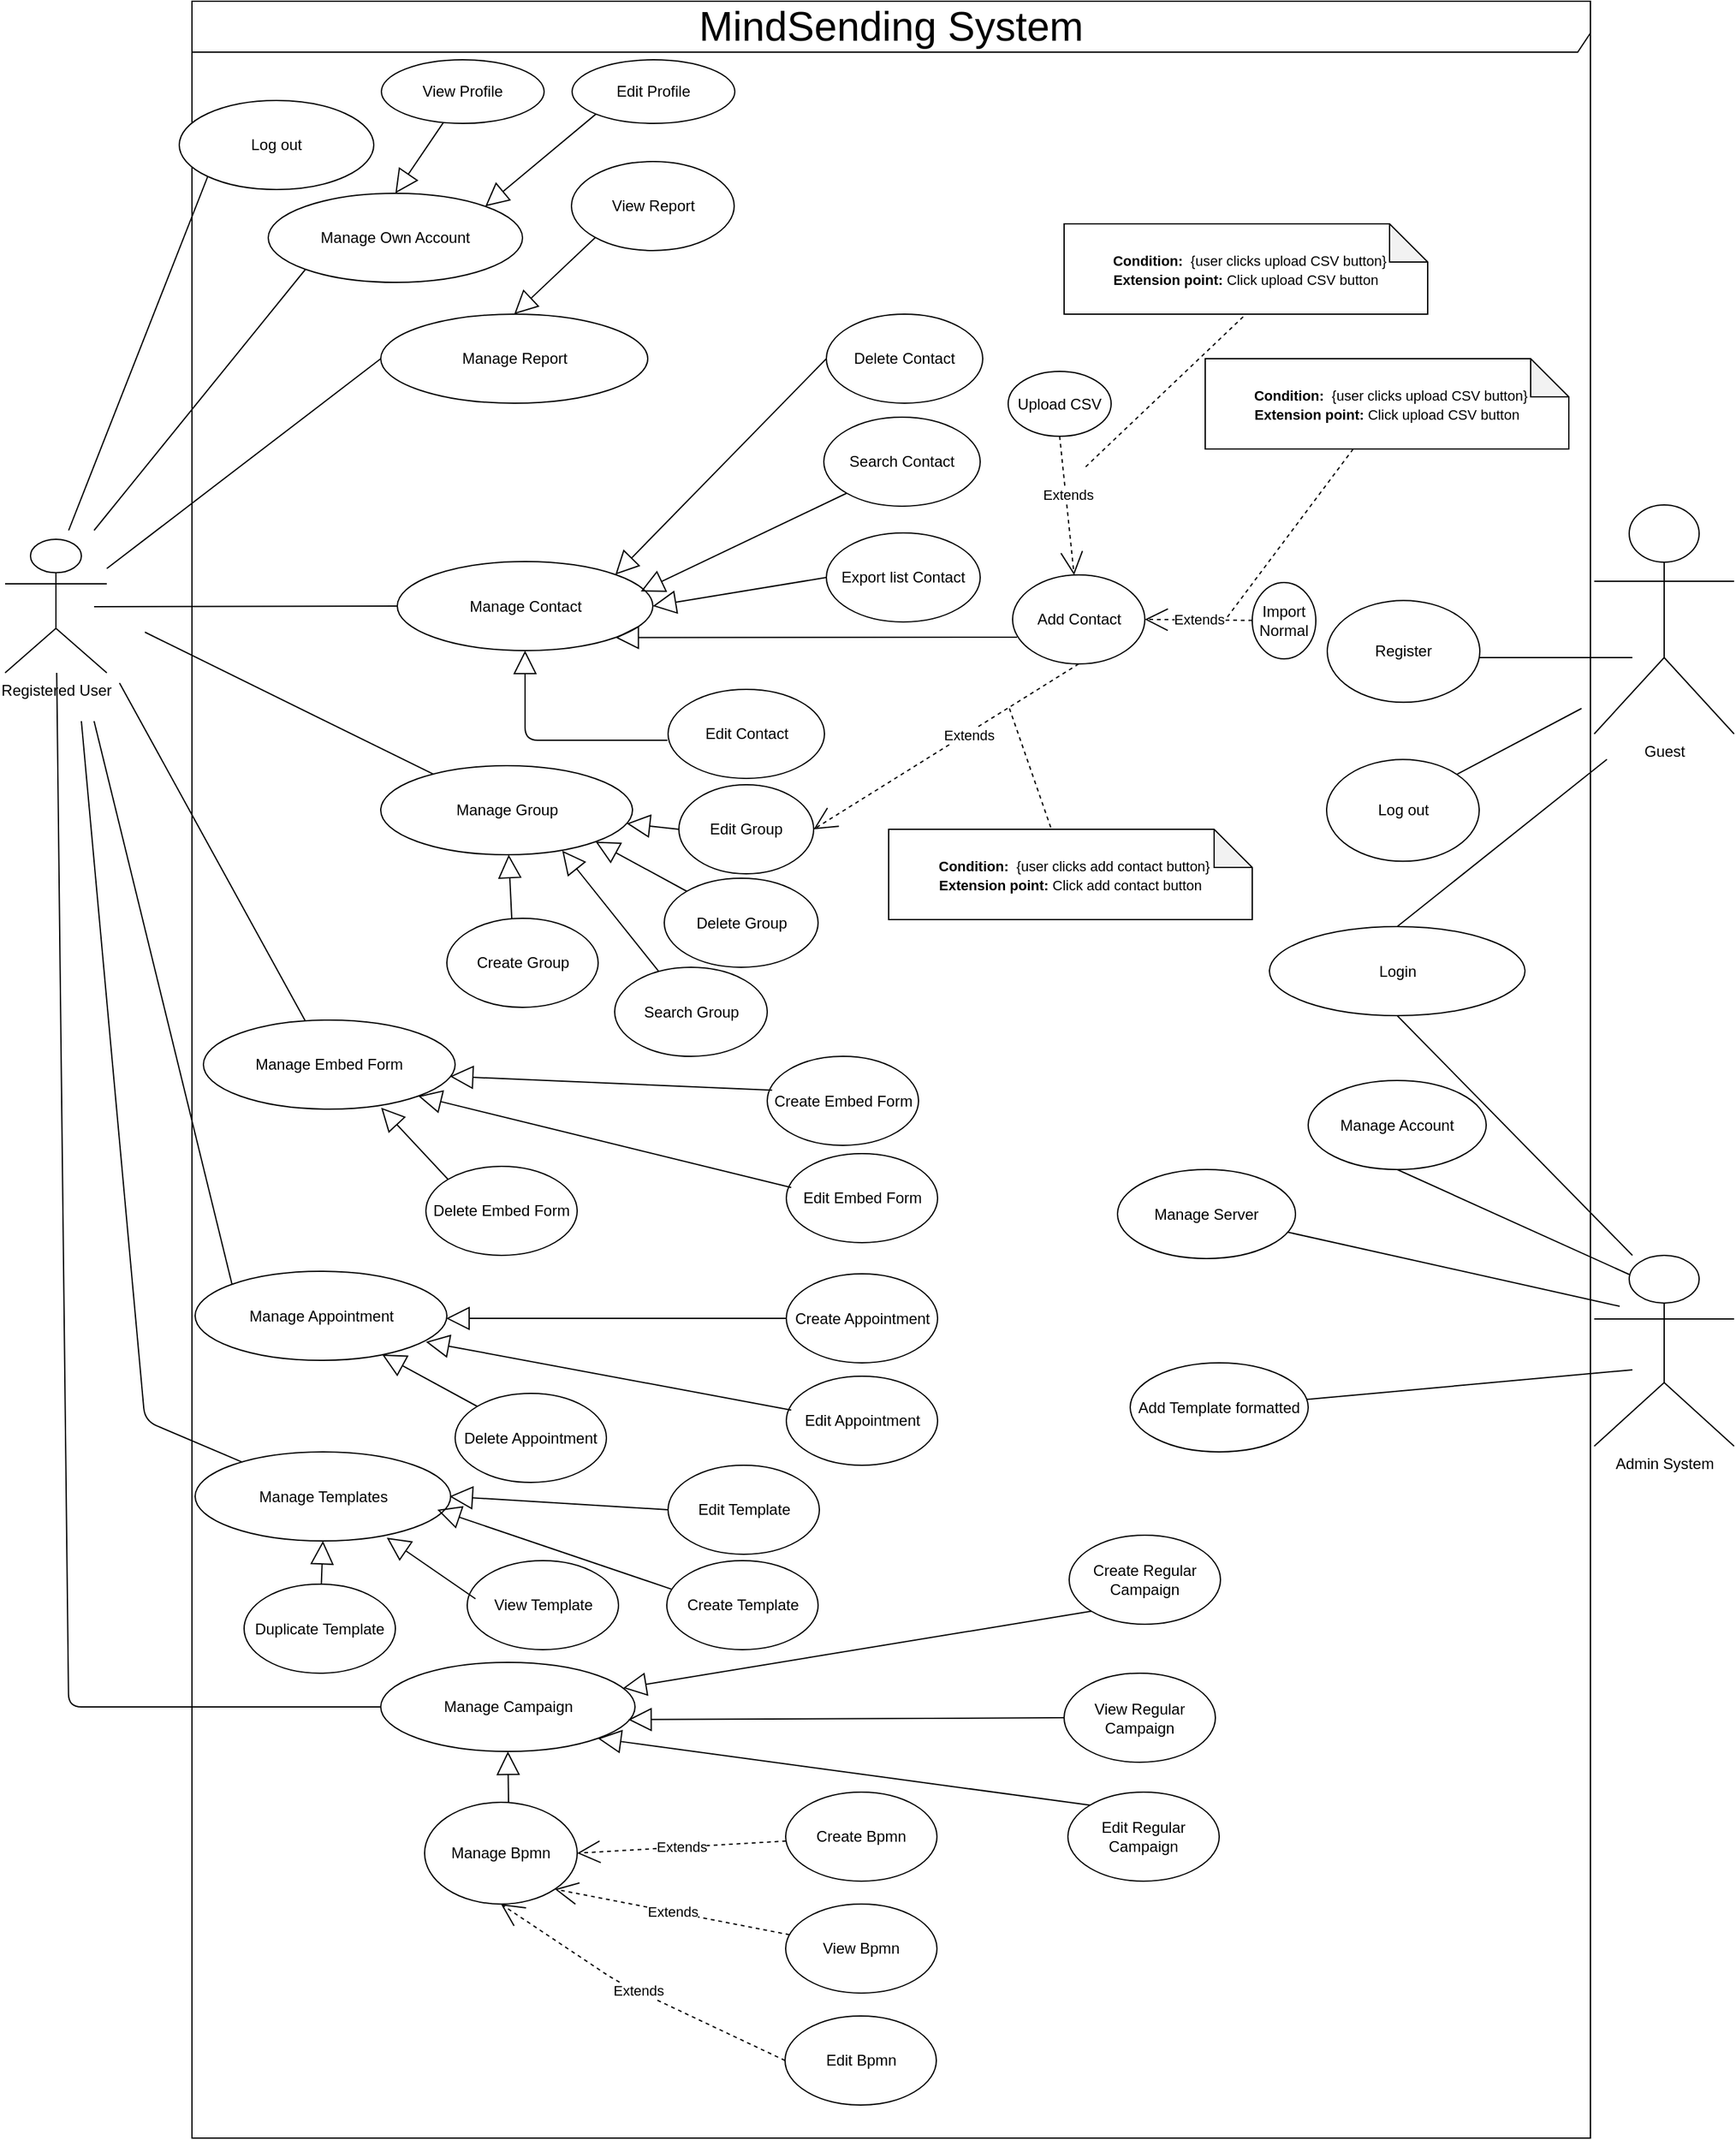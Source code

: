 <mxfile version="11.1.2" type="device"><diagram id="ys3Szjly9ZcMxuDBF0gr" name="Page-1"><mxGraphModel dx="1421" dy="1431" grid="0" gridSize="10" guides="1" tooltips="1" connect="1" arrows="1" fold="1" page="0" pageScale="1" pageWidth="850" pageHeight="1100" background="#FFFFFF" math="0" shadow="0"><root><mxCell id="0"/><mxCell id="1" parent="0"/><mxCell id="VWwlrhhzwa7nNnxBKO6W-47" value="&lt;font style=&quot;font-size: 32px&quot;&gt;MindSending System&lt;/font&gt;" style="shape=umlFrame;whiteSpace=wrap;html=1;width=1100;height=40;" parent="1" vertex="1"><mxGeometry x="-43" y="-476" width="1100" height="1680" as="geometry"/></mxCell><mxCell id="-qsMJvSjDGucB_ZZN1qh-6" value="Admin System&lt;br&gt;&lt;br&gt;" style="shape=umlActor;verticalLabelPosition=bottom;labelBackgroundColor=#ffffff;verticalAlign=top;html=1;" parent="1" vertex="1"><mxGeometry x="1060" y="510" width="110" height="150" as="geometry"/></mxCell><mxCell id="-qsMJvSjDGucB_ZZN1qh-7" value="Registered User&lt;br&gt;&lt;br&gt;" style="shape=umlActor;verticalLabelPosition=bottom;labelBackgroundColor=#ffffff;verticalAlign=top;html=1;" parent="1" vertex="1"><mxGeometry x="-190" y="-53" width="80" height="105" as="geometry"/></mxCell><mxCell id="-qsMJvSjDGucB_ZZN1qh-10" value="Manage Server&lt;br&gt;" style="ellipse;whiteSpace=wrap;html=1;" parent="1" vertex="1"><mxGeometry x="685" y="442.5" width="140" height="70" as="geometry"/></mxCell><mxCell id="-qsMJvSjDGucB_ZZN1qh-11" value="Manage Templates&lt;br&gt;" style="ellipse;whiteSpace=wrap;html=1;" parent="1" vertex="1"><mxGeometry x="-40.5" y="664.5" width="201" height="70" as="geometry"/></mxCell><mxCell id="-qsMJvSjDGucB_ZZN1qh-12" value="Manage Account&lt;br&gt;" style="ellipse;whiteSpace=wrap;html=1;" parent="1" vertex="1"><mxGeometry x="835" y="372.5" width="140" height="70" as="geometry"/></mxCell><mxCell id="-qsMJvSjDGucB_ZZN1qh-13" value="Manage Contact" style="ellipse;whiteSpace=wrap;html=1;" parent="1" vertex="1"><mxGeometry x="118.5" y="-35.5" width="201" height="70" as="geometry"/></mxCell><mxCell id="-qsMJvSjDGucB_ZZN1qh-14" value="Manage Report" style="ellipse;whiteSpace=wrap;html=1;" parent="1" vertex="1"><mxGeometry x="105.5" y="-230" width="210" height="70" as="geometry"/></mxCell><mxCell id="-qsMJvSjDGucB_ZZN1qh-15" value="Manage Group&lt;br&gt;" style="ellipse;whiteSpace=wrap;html=1;" parent="1" vertex="1"><mxGeometry x="105.5" y="125" width="198" height="70" as="geometry"/></mxCell><mxCell id="-qsMJvSjDGucB_ZZN1qh-16" value="Manage Campaign" style="ellipse;whiteSpace=wrap;html=1;" parent="1" vertex="1"><mxGeometry x="105.5" y="830" width="200" height="70" as="geometry"/></mxCell><mxCell id="-qsMJvSjDGucB_ZZN1qh-17" value="Login&lt;br&gt;" style="ellipse;whiteSpace=wrap;html=1;" parent="1" vertex="1"><mxGeometry x="804.5" y="251.5" width="201" height="70" as="geometry"/></mxCell><mxCell id="-qsMJvSjDGucB_ZZN1qh-18" value="Create Template" style="ellipse;whiteSpace=wrap;html=1;" parent="1" vertex="1"><mxGeometry x="330.5" y="750" width="119" height="70" as="geometry"/></mxCell><mxCell id="-qsMJvSjDGucB_ZZN1qh-19" value="Edit Template" style="ellipse;whiteSpace=wrap;html=1;" parent="1" vertex="1"><mxGeometry x="331.5" y="675" width="119" height="70" as="geometry"/></mxCell><mxCell id="-qsMJvSjDGucB_ZZN1qh-20" value="Delete Contact" style="ellipse;whiteSpace=wrap;html=1;" parent="1" vertex="1"><mxGeometry x="456" y="-230" width="123" height="70" as="geometry"/></mxCell><mxCell id="-qsMJvSjDGucB_ZZN1qh-21" value="Edit Contact" style="ellipse;whiteSpace=wrap;html=1;" parent="1" vertex="1"><mxGeometry x="331.5" y="65" width="123" height="70" as="geometry"/></mxCell><mxCell id="-qsMJvSjDGucB_ZZN1qh-22" value="Add Contact" style="ellipse;whiteSpace=wrap;html=1;" parent="1" vertex="1"><mxGeometry x="602.5" y="-25" width="104" height="70" as="geometry"/></mxCell><mxCell id="-qsMJvSjDGucB_ZZN1qh-23" value="Create Group&lt;br&gt;" style="ellipse;whiteSpace=wrap;html=1;" parent="1" vertex="1"><mxGeometry x="157.5" y="245" width="119" height="70" as="geometry"/></mxCell><mxCell id="-qsMJvSjDGucB_ZZN1qh-24" value="Delete Group&lt;br&gt;" style="ellipse;whiteSpace=wrap;html=1;" parent="1" vertex="1"><mxGeometry x="328.5" y="213.5" width="121" height="70" as="geometry"/></mxCell><mxCell id="BiPD_yco-zIT7bE-eALh-6" value="Manage Own Account&lt;br&gt;" style="ellipse;whiteSpace=wrap;html=1;" parent="1" vertex="1"><mxGeometry x="17" y="-325" width="200" height="70" as="geometry"/></mxCell><mxCell id="BiPD_yco-zIT7bE-eALh-11" value="Search Group&lt;br&gt;" style="ellipse;whiteSpace=wrap;html=1;" parent="1" vertex="1"><mxGeometry x="289.5" y="283.5" width="120" height="70" as="geometry"/></mxCell><mxCell id="BiPD_yco-zIT7bE-eALh-12" value="Edit Group&lt;br&gt;" style="ellipse;whiteSpace=wrap;html=1;" parent="1" vertex="1"><mxGeometry x="340" y="140" width="106" height="70" as="geometry"/></mxCell><mxCell id="BiPD_yco-zIT7bE-eALh-13" value="View Report" style="ellipse;whiteSpace=wrap;html=1;" parent="1" vertex="1"><mxGeometry x="255.5" y="-350" width="128" height="70" as="geometry"/></mxCell><mxCell id="BiPD_yco-zIT7bE-eALh-31" value="" style="endArrow=none;endFill=0;endSize=12;html=1;entryX=0.5;entryY=1;entryDx=0;entryDy=0;exitX=0.25;exitY=0.1;exitDx=0;exitDy=0;exitPerimeter=0;" parent="1" source="-qsMJvSjDGucB_ZZN1qh-6" target="-qsMJvSjDGucB_ZZN1qh-12" edge="1"><mxGeometry width="160" relative="1" as="geometry"><mxPoint x="1060" y="520" as="sourcePoint"/><mxPoint x="5" y="940.5" as="targetPoint"/><Array as="points"/></mxGeometry></mxCell><mxCell id="BiPD_yco-zIT7bE-eALh-32" value="" style="endArrow=none;endFill=0;endSize=12;html=1;" parent="1" target="-qsMJvSjDGucB_ZZN1qh-10" edge="1"><mxGeometry width="160" relative="1" as="geometry"><mxPoint x="1080" y="550" as="sourcePoint"/><mxPoint x="15" y="950.5" as="targetPoint"/><Array as="points"/></mxGeometry></mxCell><mxCell id="BiPD_yco-zIT7bE-eALh-34" value="Export list Contact" style="ellipse;whiteSpace=wrap;html=1;" parent="1" vertex="1"><mxGeometry x="456" y="-58" width="121" height="70" as="geometry"/></mxCell><mxCell id="BiPD_yco-zIT7bE-eALh-36" value="" style="endArrow=none;endFill=0;endSize=12;html=1;" parent="1" target="-qsMJvSjDGucB_ZZN1qh-15" edge="1"><mxGeometry width="160" relative="1" as="geometry"><mxPoint x="-80" y="20" as="sourcePoint"/><mxPoint x="120" y="560" as="targetPoint"/></mxGeometry></mxCell><mxCell id="BiPD_yco-zIT7bE-eALh-38" value="" style="endArrow=none;endFill=0;endSize=12;html=1;entryX=0;entryY=0.5;entryDx=0;entryDy=0;" parent="1" target="-qsMJvSjDGucB_ZZN1qh-13" edge="1"><mxGeometry width="160" relative="1" as="geometry"><mxPoint x="-120" as="sourcePoint"/><mxPoint x="140" y="160" as="targetPoint"/><Array as="points"/></mxGeometry></mxCell><mxCell id="BiPD_yco-zIT7bE-eALh-39" value="" style="endArrow=none;endFill=0;endSize=12;html=1;entryX=0;entryY=0.5;entryDx=0;entryDy=0;" parent="1" target="-qsMJvSjDGucB_ZZN1qh-14" edge="1"><mxGeometry width="160" relative="1" as="geometry"><mxPoint x="-110" y="-30" as="sourcePoint"/><mxPoint x="120" as="targetPoint"/><Array as="points"/></mxGeometry></mxCell><mxCell id="BiPD_yco-zIT7bE-eALh-40" value="" style="endArrow=none;endFill=0;endSize=12;html=1;entryX=0;entryY=1;entryDx=0;entryDy=0;" parent="1" target="BiPD_yco-zIT7bE-eALh-6" edge="1"><mxGeometry width="160" relative="1" as="geometry"><mxPoint x="-120" y="-60" as="sourcePoint"/><mxPoint x="130" y="-150" as="targetPoint"/><Array as="points"/></mxGeometry></mxCell><mxCell id="BiPD_yco-zIT7bE-eALh-41" value="" style="endArrow=none;endFill=0;endSize=12;html=1;" parent="1" target="-qsMJvSjDGucB_ZZN1qh-11" edge="1"><mxGeometry width="160" relative="1" as="geometry"><mxPoint x="-130" y="90" as="sourcePoint"/><mxPoint x="170" y="589" as="targetPoint"/><Array as="points"><mxPoint x="-80" y="640"/></Array></mxGeometry></mxCell><mxCell id="BiPD_yco-zIT7bE-eALh-53" value="" style="endSize=16;endFill=0;html=1;strokeWidth=1;endArrow=block;startArrow=none;startFill=0;exitX=0.034;exitY=0.322;exitDx=0;exitDy=0;exitPerimeter=0;" parent="1" source="-qsMJvSjDGucB_ZZN1qh-18" edge="1"><mxGeometry width="160" relative="1" as="geometry"><mxPoint x="331" y="615" as="sourcePoint"/><mxPoint x="150" y="710" as="targetPoint"/></mxGeometry></mxCell><mxCell id="BiPD_yco-zIT7bE-eALh-59" value="" style="endSize=16;endFill=0;html=1;strokeWidth=1;endArrow=block;startArrow=none;startFill=0;entryX=0.995;entryY=0.5;entryDx=0;entryDy=0;exitX=0;exitY=0.5;exitDx=0;exitDy=0;entryPerimeter=0;" parent="1" source="-qsMJvSjDGucB_ZZN1qh-19" target="-qsMJvSjDGucB_ZZN1qh-11" edge="1"><mxGeometry width="160" relative="1" as="geometry"><mxPoint x="399.429" y="682.857" as="sourcePoint"/><mxPoint x="306.411" y="640.245" as="targetPoint"/></mxGeometry></mxCell><mxCell id="BiPD_yco-zIT7bE-eALh-61" value="" style="endSize=16;endFill=0;html=1;strokeWidth=1;endArrow=block;startArrow=none;startFill=0;exitX=0;exitY=0.5;exitDx=0;exitDy=0;" parent="1" source="BiPD_yco-zIT7bE-eALh-12" target="-qsMJvSjDGucB_ZZN1qh-15" edge="1"><mxGeometry width="160" relative="1" as="geometry"><mxPoint x="271.893" y="476.176" as="sourcePoint"/><mxPoint x="253.708" y="429.52" as="targetPoint"/><Array as="points"/></mxGeometry></mxCell><mxCell id="BiPD_yco-zIT7bE-eALh-62" value="" style="endSize=16;endFill=0;html=1;strokeWidth=1;endArrow=block;startArrow=none;startFill=0;entryX=1;entryY=1;entryDx=0;entryDy=0;exitX=0;exitY=0;exitDx=0;exitDy=0;" parent="1" source="-qsMJvSjDGucB_ZZN1qh-24" target="-qsMJvSjDGucB_ZZN1qh-15" edge="1"><mxGeometry width="160" relative="1" as="geometry"><mxPoint x="350" y="240" as="sourcePoint"/><mxPoint x="265.81" y="361.798" as="targetPoint"/></mxGeometry></mxCell><mxCell id="BiPD_yco-zIT7bE-eALh-63" value="" style="endSize=16;endFill=0;html=1;strokeWidth=1;endArrow=block;startArrow=none;startFill=0;entryX=0.721;entryY=0.955;entryDx=0;entryDy=0;entryPerimeter=0;" parent="1" source="BiPD_yco-zIT7bE-eALh-11" target="-qsMJvSjDGucB_ZZN1qh-15" edge="1"><mxGeometry width="160" relative="1" as="geometry"><mxPoint x="303.714" y="335.143" as="sourcePoint"/><mxPoint x="275.81" y="371.798" as="targetPoint"/><Array as="points"/></mxGeometry></mxCell><mxCell id="BiPD_yco-zIT7bE-eALh-64" value="" style="endSize=16;endFill=0;html=1;strokeWidth=1;endArrow=block;startArrow=none;startFill=0;exitX=0.429;exitY=0.007;exitDx=0;exitDy=0;exitPerimeter=0;" parent="1" source="-qsMJvSjDGucB_ZZN1qh-23" target="-qsMJvSjDGucB_ZZN1qh-15" edge="1"><mxGeometry width="160" relative="1" as="geometry"><mxPoint x="389.714" y="417.714" as="sourcePoint"/><mxPoint x="316.206" y="406.312" as="targetPoint"/><Array as="points"/></mxGeometry></mxCell><mxCell id="BiPD_yco-zIT7bE-eALh-65" value="" style="endSize=16;endFill=0;html=1;strokeWidth=1;endArrow=block;startArrow=none;startFill=0;" parent="1" target="-qsMJvSjDGucB_ZZN1qh-13" edge="1"><mxGeometry width="160" relative="1" as="geometry"><mxPoint x="331" y="105" as="sourcePoint"/><mxPoint x="326.206" y="416.312" as="targetPoint"/><Array as="points"><mxPoint x="219" y="105"/></Array></mxGeometry></mxCell><mxCell id="BiPD_yco-zIT7bE-eALh-66" value="" style="endSize=16;endFill=0;html=1;strokeWidth=1;endArrow=block;startArrow=none;startFill=0;exitX=0;exitY=0.5;exitDx=0;exitDy=0;entryX=1;entryY=0.5;entryDx=0;entryDy=0;" parent="1" source="BiPD_yco-zIT7bE-eALh-34" target="-qsMJvSjDGucB_ZZN1qh-13" edge="1"><mxGeometry width="160" relative="1" as="geometry"><mxPoint x="409.714" y="437.714" as="sourcePoint"/><mxPoint x="336.206" y="426.312" as="targetPoint"/><Array as="points"/></mxGeometry></mxCell><mxCell id="BiPD_yco-zIT7bE-eALh-67" value="" style="endSize=16;endFill=0;html=1;strokeWidth=1;endArrow=block;startArrow=none;startFill=0;exitX=0;exitY=0.5;exitDx=0;exitDy=0;entryX=1;entryY=0;entryDx=0;entryDy=0;" parent="1" source="-qsMJvSjDGucB_ZZN1qh-20" target="-qsMJvSjDGucB_ZZN1qh-13" edge="1"><mxGeometry width="160" relative="1" as="geometry"><mxPoint x="390.286" y="114.857" as="sourcePoint"/><mxPoint x="330.857" y="105.143" as="targetPoint"/><Array as="points"/></mxGeometry></mxCell><mxCell id="BiPD_yco-zIT7bE-eALh-68" value="" style="endSize=16;endFill=0;html=1;strokeWidth=1;endArrow=block;startArrow=none;startFill=0;entryX=1;entryY=1;entryDx=0;entryDy=0;exitX=0.034;exitY=0.7;exitDx=0;exitDy=0;exitPerimeter=0;" parent="1" source="-qsMJvSjDGucB_ZZN1qh-22" target="-qsMJvSjDGucB_ZZN1qh-13" edge="1"><mxGeometry width="160" relative="1" as="geometry"><mxPoint x="760" y="65" as="sourcePoint"/><mxPoint x="340.857" y="115.143" as="targetPoint"/><Array as="points"/></mxGeometry></mxCell><mxCell id="BiPD_yco-zIT7bE-eALh-69" value="" style="endSize=16;endFill=0;html=1;strokeWidth=1;endArrow=block;startArrow=none;startFill=0;exitX=0;exitY=1;exitDx=0;exitDy=0;entryX=0.5;entryY=0;entryDx=0;entryDy=0;" parent="1" source="BiPD_yco-zIT7bE-eALh-13" target="-qsMJvSjDGucB_ZZN1qh-14" edge="1"><mxGeometry width="160" relative="1" as="geometry"><mxPoint x="389.647" y="27.235" as="sourcePoint"/><mxPoint x="308.471" y="80.176" as="targetPoint"/></mxGeometry></mxCell><mxCell id="mAbmStE2IkHtEibIoPFb-1" value="Edit Profile" style="ellipse;whiteSpace=wrap;html=1;" parent="1" vertex="1"><mxGeometry x="256" y="-430" width="128" height="50" as="geometry"/></mxCell><mxCell id="mAbmStE2IkHtEibIoPFb-2" value="" style="endSize=16;endFill=0;html=1;strokeWidth=1;endArrow=block;startArrow=none;startFill=0;entryX=1;entryY=0;entryDx=0;entryDy=0;exitX=0;exitY=1;exitDx=0;exitDy=0;" parent="1" source="mAbmStE2IkHtEibIoPFb-1" target="BiPD_yco-zIT7bE-eALh-6" edge="1"><mxGeometry width="160" relative="1" as="geometry"><mxPoint x="400" y="-280" as="sourcePoint"/><mxPoint x="340" y="-85" as="targetPoint"/></mxGeometry></mxCell><mxCell id="mAbmStE2IkHtEibIoPFb-5" value="" style="endArrow=none;html=1;entryX=0;entryY=0.5;entryDx=0;entryDy=0;" parent="1" source="-qsMJvSjDGucB_ZZN1qh-7" target="-qsMJvSjDGucB_ZZN1qh-16" edge="1"><mxGeometry width="50" height="50" relative="1" as="geometry"><mxPoint x="-120" y="60" as="sourcePoint"/><mxPoint x="-100" y="1210" as="targetPoint"/><Array as="points"><mxPoint x="-140" y="865"/></Array></mxGeometry></mxCell><mxCell id="mAbmStE2IkHtEibIoPFb-9" value="Create Regular Campaign" style="ellipse;whiteSpace=wrap;html=1;" parent="1" vertex="1"><mxGeometry x="647" y="730" width="119" height="70" as="geometry"/></mxCell><mxCell id="mAbmStE2IkHtEibIoPFb-10" value="View Bpmn" style="ellipse;whiteSpace=wrap;html=1;" parent="1" vertex="1"><mxGeometry x="424" y="1020" width="119" height="70" as="geometry"/></mxCell><mxCell id="mAbmStE2IkHtEibIoPFb-11" value="Edit Bpmn" style="ellipse;whiteSpace=wrap;html=1;" parent="1" vertex="1"><mxGeometry x="423.5" y="1108" width="119" height="70" as="geometry"/></mxCell><mxCell id="mAbmStE2IkHtEibIoPFb-35" value="Add Template formatted&lt;br&gt;" style="ellipse;whiteSpace=wrap;html=1;" parent="1" vertex="1"><mxGeometry x="695" y="594.5" width="140" height="70" as="geometry"/></mxCell><mxCell id="mAbmStE2IkHtEibIoPFb-36" value="" style="endArrow=none;endFill=0;endSize=12;html=1;" parent="1" target="mAbmStE2IkHtEibIoPFb-35" edge="1"><mxGeometry width="160" relative="1" as="geometry"><mxPoint x="1090" y="600" as="sourcePoint"/><mxPoint x="800.053" y="517.796" as="targetPoint"/><Array as="points"/></mxGeometry></mxCell><mxCell id="mAbmStE2IkHtEibIoPFb-37" value="" style="endArrow=none;endFill=0;endSize=12;html=1;entryX=0.5;entryY=1;entryDx=0;entryDy=0;exitX=0.273;exitY=0;exitDx=0;exitDy=0;exitPerimeter=0;" parent="1" source="-qsMJvSjDGucB_ZZN1qh-6" target="-qsMJvSjDGucB_ZZN1qh-17" edge="1"><mxGeometry width="160" relative="1" as="geometry"><mxPoint x="1100" y="470" as="sourcePoint"/><mxPoint x="845.0" y="639.5" as="targetPoint"/><Array as="points"/></mxGeometry></mxCell><mxCell id="mAbmStE2IkHtEibIoPFb-38" value="Upload CSV" style="ellipse;whiteSpace=wrap;html=1;" parent="1" vertex="1"><mxGeometry x="599" y="-185" width="81" height="51" as="geometry"/></mxCell><mxCell id="mAbmStE2IkHtEibIoPFb-39" value="Import Normal" style="ellipse;whiteSpace=wrap;html=1;" parent="1" vertex="1"><mxGeometry x="791" y="-19" width="50" height="60" as="geometry"/></mxCell><mxCell id="mAbmStE2IkHtEibIoPFb-40" value="Extends" style="endArrow=open;endSize=16;endFill=0;html=1;strokeWidth=1;dashed=1;entryX=1;entryY=0.5;entryDx=0;entryDy=0;" parent="1" source="mAbmStE2IkHtEibIoPFb-39" target="-qsMJvSjDGucB_ZZN1qh-22" edge="1"><mxGeometry width="160" relative="1" as="geometry"><mxPoint x="630" y="-85" as="sourcePoint"/><mxPoint x="160" y="-30" as="targetPoint"/></mxGeometry></mxCell><mxCell id="mAbmStE2IkHtEibIoPFb-41" value="Extends" style="endArrow=open;endSize=16;endFill=0;html=1;strokeWidth=1;dashed=1;exitX=0.5;exitY=1;exitDx=0;exitDy=0;" parent="1" source="mAbmStE2IkHtEibIoPFb-38" target="-qsMJvSjDGucB_ZZN1qh-22" edge="1"><mxGeometry x="-0.161" y="2" width="160" relative="1" as="geometry"><mxPoint x="420" y="-53" as="sourcePoint"/><mxPoint x="241.69" y="-4.828" as="targetPoint"/><mxPoint as="offset"/></mxGeometry></mxCell><mxCell id="xEO4yhHYlVdsQ5QlR3eD-5" value="View Profile" style="ellipse;whiteSpace=wrap;html=1;" parent="1" vertex="1"><mxGeometry x="106" y="-430" width="128" height="50" as="geometry"/></mxCell><mxCell id="xEO4yhHYlVdsQ5QlR3eD-6" value="" style="endSize=16;endFill=0;html=1;strokeWidth=1;endArrow=block;startArrow=none;startFill=0;exitX=0.381;exitY=0.986;exitDx=0;exitDy=0;entryX=0.5;entryY=0;entryDx=0;entryDy=0;exitPerimeter=0;" parent="1" source="xEO4yhHYlVdsQ5QlR3eD-5" target="BiPD_yco-zIT7bE-eALh-6" edge="1"><mxGeometry width="160" relative="1" as="geometry"><mxPoint x="287" y="-390" as="sourcePoint"/><mxPoint x="117" y="-320" as="targetPoint"/></mxGeometry></mxCell><mxCell id="xEO4yhHYlVdsQ5QlR3eD-8" value="Search Contact" style="ellipse;whiteSpace=wrap;html=1;" parent="1" vertex="1"><mxGeometry x="454" y="-149" width="123" height="70" as="geometry"/></mxCell><mxCell id="xEO4yhHYlVdsQ5QlR3eD-9" value="" style="endSize=16;endFill=0;html=1;strokeWidth=1;endArrow=block;startArrow=none;startFill=0;exitX=0;exitY=1;exitDx=0;exitDy=0;" parent="1" source="xEO4yhHYlVdsQ5QlR3eD-8" edge="1"><mxGeometry width="160" relative="1" as="geometry"><mxPoint x="248.786" y="95.357" as="sourcePoint"/><mxPoint x="310" y="-12" as="targetPoint"/></mxGeometry></mxCell><mxCell id="xEO4yhHYlVdsQ5QlR3eD-10" value="View Template" style="ellipse;whiteSpace=wrap;html=1;" parent="1" vertex="1"><mxGeometry x="173.5" y="750" width="119" height="70" as="geometry"/></mxCell><mxCell id="xEO4yhHYlVdsQ5QlR3eD-11" value="" style="endSize=16;endFill=0;html=1;strokeWidth=1;endArrow=block;startArrow=none;startFill=0;entryX=0.75;entryY=0.964;entryDx=0;entryDy=0;entryPerimeter=0;" parent="1" target="-qsMJvSjDGucB_ZZN1qh-11" edge="1"><mxGeometry width="160" relative="1" as="geometry"><mxPoint x="180" y="780" as="sourcePoint"/><mxPoint x="201.797" y="691.716" as="targetPoint"/></mxGeometry></mxCell><mxCell id="xEO4yhHYlVdsQ5QlR3eD-12" value="Duplicate Template" style="ellipse;whiteSpace=wrap;html=1;" parent="1" vertex="1"><mxGeometry x="-2" y="768.5" width="119" height="70" as="geometry"/></mxCell><mxCell id="xEO4yhHYlVdsQ5QlR3eD-13" value="" style="endSize=16;endFill=0;html=1;strokeWidth=1;endArrow=block;startArrow=none;startFill=0;entryX=0.5;entryY=1;entryDx=0;entryDy=0;" parent="1" source="xEO4yhHYlVdsQ5QlR3eD-12" target="-qsMJvSjDGucB_ZZN1qh-11" edge="1"><mxGeometry width="160" relative="1" as="geometry"><mxPoint x="351" y="635" as="sourcePoint"/><mxPoint x="242" y="670" as="targetPoint"/></mxGeometry></mxCell><mxCell id="xEO4yhHYlVdsQ5QlR3eD-14" value="Guest" style="shape=umlActor;verticalLabelPosition=bottom;labelBackgroundColor=#ffffff;verticalAlign=top;html=1;outlineConnect=0;" parent="1" vertex="1"><mxGeometry x="1060" y="-80" width="110" height="180" as="geometry"/></mxCell><mxCell id="xEO4yhHYlVdsQ5QlR3eD-25" value="" style="endSize=16;endFill=0;html=1;strokeWidth=1;endArrow=block;startArrow=none;startFill=0;exitX=0;exitY=1;exitDx=0;exitDy=0;" parent="1" source="mAbmStE2IkHtEibIoPFb-9" target="-qsMJvSjDGucB_ZZN1qh-16" edge="1"><mxGeometry width="160" relative="1" as="geometry"><mxPoint x="423.5" y="868.5" as="sourcePoint"/><mxPoint x="412.72" y="919.84" as="targetPoint"/><Array as="points"/></mxGeometry></mxCell><mxCell id="xEO4yhHYlVdsQ5QlR3eD-28" value="View Regular Campaign" style="ellipse;whiteSpace=wrap;html=1;" parent="1" vertex="1"><mxGeometry x="643" y="838.5" width="119" height="70" as="geometry"/></mxCell><mxCell id="xEO4yhHYlVdsQ5QlR3eD-30" value="Edit Regular Campaign" style="ellipse;whiteSpace=wrap;html=1;" parent="1" vertex="1"><mxGeometry x="646" y="932" width="119" height="70" as="geometry"/></mxCell><mxCell id="VWwlrhhzwa7nNnxBKO6W-1" value="Manage Bpmn" style="ellipse;whiteSpace=wrap;html=1;" parent="1" vertex="1"><mxGeometry x="140" y="940" width="120" height="80" as="geometry"/></mxCell><mxCell id="VWwlrhhzwa7nNnxBKO6W-2" value="" style="endSize=16;endFill=0;html=1;strokeWidth=1;endArrow=block;startArrow=none;startFill=0;entryX=0.5;entryY=1;entryDx=0;entryDy=0;" parent="1" target="-qsMJvSjDGucB_ZZN1qh-16" edge="1"><mxGeometry width="160" relative="1" as="geometry"><mxPoint x="206" y="940" as="sourcePoint"/><mxPoint x="309" y="970" as="targetPoint"/><Array as="points"/></mxGeometry></mxCell><mxCell id="VWwlrhhzwa7nNnxBKO6W-3" value="Extends" style="endArrow=open;endSize=16;endFill=0;html=1;strokeWidth=1;dashed=1;exitX=0;exitY=0.5;exitDx=0;exitDy=0;entryX=0.5;entryY=1;entryDx=0;entryDy=0;" parent="1" source="mAbmStE2IkHtEibIoPFb-11" target="VWwlrhhzwa7nNnxBKO6W-1" edge="1"><mxGeometry width="160" relative="1" as="geometry"><mxPoint x="120" y="1070" as="sourcePoint"/><mxPoint x="210" y="1030" as="targetPoint"/><Array as="points"><mxPoint x="290" y="1080"/></Array></mxGeometry></mxCell><mxCell id="VWwlrhhzwa7nNnxBKO6W-4" value="Extends" style="endArrow=open;endSize=16;endFill=0;html=1;strokeWidth=1;dashed=1;entryX=1;entryY=1;entryDx=0;entryDy=0;" parent="1" source="mAbmStE2IkHtEibIoPFb-10" target="VWwlrhhzwa7nNnxBKO6W-1" edge="1"><mxGeometry width="160" relative="1" as="geometry"><mxPoint x="130" y="1080" as="sourcePoint"/><mxPoint x="265.5" y="1077" as="targetPoint"/></mxGeometry></mxCell><mxCell id="VWwlrhhzwa7nNnxBKO6W-9" value="Create Bpmn" style="ellipse;whiteSpace=wrap;html=1;" parent="1" vertex="1"><mxGeometry x="424" y="932" width="119" height="70" as="geometry"/></mxCell><mxCell id="VWwlrhhzwa7nNnxBKO6W-10" value="Extends" style="endArrow=open;endSize=16;endFill=0;html=1;strokeWidth=1;dashed=1;entryX=1;entryY=0.5;entryDx=0;entryDy=0;" parent="1" source="VWwlrhhzwa7nNnxBKO6W-9" target="VWwlrhhzwa7nNnxBKO6W-1" edge="1"><mxGeometry width="160" relative="1" as="geometry"><mxPoint x="276" y="1121.5" as="sourcePoint"/><mxPoint x="411.5" y="1118.5" as="targetPoint"/></mxGeometry></mxCell><mxCell id="VWwlrhhzwa7nNnxBKO6W-11" value="Manage Embed Form" style="ellipse;whiteSpace=wrap;html=1;" parent="1" vertex="1"><mxGeometry x="-34" y="325" width="198" height="70" as="geometry"/></mxCell><mxCell id="VWwlrhhzwa7nNnxBKO6W-12" value="" style="endArrow=none;endFill=0;endSize=12;html=1;" parent="1" target="VWwlrhhzwa7nNnxBKO6W-11" edge="1"><mxGeometry width="160" relative="1" as="geometry"><mxPoint x="-100" y="60" as="sourcePoint"/><mxPoint x="29.5" y="773.5" as="targetPoint"/></mxGeometry></mxCell><mxCell id="VWwlrhhzwa7nNnxBKO6W-13" value="Register" style="ellipse;whiteSpace=wrap;html=1;" parent="1" vertex="1"><mxGeometry x="850" y="-4.857" width="120" height="80" as="geometry"/></mxCell><mxCell id="VWwlrhhzwa7nNnxBKO6W-14" value="Log out" style="ellipse;whiteSpace=wrap;html=1;" parent="1" vertex="1"><mxGeometry x="849.5" y="120.143" width="120" height="80" as="geometry"/></mxCell><mxCell id="VWwlrhhzwa7nNnxBKO6W-15" value="" style="endArrow=none;html=1;" parent="1" edge="1"><mxGeometry width="50" height="50" relative="1" as="geometry"><mxPoint x="1090" y="40" as="sourcePoint"/><mxPoint x="970" y="40" as="targetPoint"/></mxGeometry></mxCell><mxCell id="VWwlrhhzwa7nNnxBKO6W-16" value="" style="endArrow=none;html=1;entryX=1;entryY=0;entryDx=0;entryDy=0;" parent="1" target="VWwlrhhzwa7nNnxBKO6W-14" edge="1"><mxGeometry width="50" height="50" relative="1" as="geometry"><mxPoint x="1050" y="80" as="sourcePoint"/><mxPoint x="980" y="115.143" as="targetPoint"/></mxGeometry></mxCell><mxCell id="VWwlrhhzwa7nNnxBKO6W-18" value="" style="endArrow=none;endFill=0;endSize=12;html=1;entryX=0.5;entryY=0;entryDx=0;entryDy=0;" parent="1" target="-qsMJvSjDGucB_ZZN1qh-17" edge="1"><mxGeometry width="160" relative="1" as="geometry"><mxPoint x="1070" y="120" as="sourcePoint"/><mxPoint x="1065.063" y="197.17" as="targetPoint"/><Array as="points"/></mxGeometry></mxCell><mxCell id="VWwlrhhzwa7nNnxBKO6W-21" style="edgeStyle=orthogonalEdgeStyle;rounded=0;orthogonalLoop=1;jettySize=auto;html=1;exitX=0.5;exitY=1;exitDx=0;exitDy=0;" parent="1" source="VWwlrhhzwa7nNnxBKO6W-1" target="VWwlrhhzwa7nNnxBKO6W-1" edge="1"><mxGeometry relative="1" as="geometry"/></mxCell><mxCell id="VWwlrhhzwa7nNnxBKO6W-22" value="Create Embed Form" style="ellipse;whiteSpace=wrap;html=1;" parent="1" vertex="1"><mxGeometry x="409.5" y="353.5" width="119" height="70" as="geometry"/></mxCell><mxCell id="VWwlrhhzwa7nNnxBKO6W-23" value="" style="endSize=16;endFill=0;html=1;strokeWidth=1;endArrow=block;startArrow=none;startFill=0;exitX=0.032;exitY=0.38;exitDx=0;exitDy=0;exitPerimeter=0;entryX=0.979;entryY=0.632;entryDx=0;entryDy=0;entryPerimeter=0;" parent="1" source="VWwlrhhzwa7nNnxBKO6W-22" target="VWwlrhhzwa7nNnxBKO6W-11" edge="1"><mxGeometry width="160" relative="1" as="geometry"><mxPoint x="478.714" y="531.214" as="sourcePoint"/><mxPoint x="219" y="384" as="targetPoint"/><Array as="points"/></mxGeometry></mxCell><mxCell id="VWwlrhhzwa7nNnxBKO6W-24" value="Edit Embed Form" style="ellipse;whiteSpace=wrap;html=1;" parent="1" vertex="1"><mxGeometry x="424.5" y="430" width="119" height="70" as="geometry"/></mxCell><mxCell id="VWwlrhhzwa7nNnxBKO6W-25" value="" style="endSize=16;endFill=0;html=1;strokeWidth=1;endArrow=block;startArrow=none;startFill=0;exitX=0.032;exitY=0.38;exitDx=0;exitDy=0;exitPerimeter=0;entryX=1;entryY=1;entryDx=0;entryDy=0;" parent="1" source="VWwlrhhzwa7nNnxBKO6W-24" target="VWwlrhhzwa7nNnxBKO6W-11" edge="1"><mxGeometry width="160" relative="1" as="geometry"><mxPoint x="478.714" y="619.214" as="sourcePoint"/><mxPoint x="219.0" y="471.5" as="targetPoint"/><Array as="points"/></mxGeometry></mxCell><mxCell id="VWwlrhhzwa7nNnxBKO6W-26" value="Delete Embed Form" style="ellipse;whiteSpace=wrap;html=1;" parent="1" vertex="1"><mxGeometry x="141" y="440" width="119" height="70" as="geometry"/></mxCell><mxCell id="VWwlrhhzwa7nNnxBKO6W-27" value="" style="endSize=16;endFill=0;html=1;strokeWidth=1;endArrow=block;startArrow=none;startFill=0;exitX=0;exitY=0;exitDx=0;exitDy=0;entryX=0.706;entryY=0.984;entryDx=0;entryDy=0;entryPerimeter=0;" parent="1" source="VWwlrhhzwa7nNnxBKO6W-26" target="VWwlrhhzwa7nNnxBKO6W-11" edge="1"><mxGeometry width="160" relative="1" as="geometry"><mxPoint x="669.714" y="461.714" as="sourcePoint"/><mxPoint x="410.0" y="314" as="targetPoint"/><Array as="points"/></mxGeometry></mxCell><mxCell id="VWwlrhhzwa7nNnxBKO6W-30" value="Manage Appointment" style="ellipse;whiteSpace=wrap;html=1;" parent="1" vertex="1"><mxGeometry x="-40.5" y="522.5" width="198" height="70" as="geometry"/></mxCell><mxCell id="VWwlrhhzwa7nNnxBKO6W-31" value="" style="endArrow=none;endFill=0;endSize=12;html=1;entryX=0;entryY=0;entryDx=0;entryDy=0;" parent="1" target="VWwlrhhzwa7nNnxBKO6W-30" edge="1"><mxGeometry width="160" relative="1" as="geometry"><mxPoint x="-120" y="90" as="sourcePoint"/><mxPoint x="-9" y="944" as="targetPoint"/><Array as="points"/></mxGeometry></mxCell><mxCell id="VWwlrhhzwa7nNnxBKO6W-32" value="Create Appointment" style="ellipse;whiteSpace=wrap;html=1;" parent="1" vertex="1"><mxGeometry x="424.5" y="524.5" width="119" height="70" as="geometry"/></mxCell><mxCell id="VWwlrhhzwa7nNnxBKO6W-33" value="" style="endSize=16;endFill=0;html=1;strokeWidth=1;endArrow=block;startArrow=none;startFill=0;entryX=0.997;entryY=0.529;entryDx=0;entryDy=0;entryPerimeter=0;exitX=0;exitY=0.5;exitDx=0;exitDy=0;" parent="1" source="VWwlrhhzwa7nNnxBKO6W-32" target="VWwlrhhzwa7nNnxBKO6W-30" edge="1"><mxGeometry width="160" relative="1" as="geometry"><mxPoint x="420" y="560" as="sourcePoint"/><mxPoint x="156.842" y="550.74" as="targetPoint"/><Array as="points"/></mxGeometry></mxCell><mxCell id="VWwlrhhzwa7nNnxBKO6W-34" value="Edit Appointment" style="ellipse;whiteSpace=wrap;html=1;" parent="1" vertex="1"><mxGeometry x="424.5" y="605" width="119" height="70" as="geometry"/></mxCell><mxCell id="VWwlrhhzwa7nNnxBKO6W-35" value="" style="endSize=16;endFill=0;html=1;strokeWidth=1;endArrow=block;startArrow=none;startFill=0;exitX=0.032;exitY=0.38;exitDx=0;exitDy=0;exitPerimeter=0;" parent="1" source="VWwlrhhzwa7nNnxBKO6W-34" edge="1"><mxGeometry width="160" relative="1" as="geometry"><mxPoint x="497.214" y="800.714" as="sourcePoint"/><mxPoint x="141" y="578" as="targetPoint"/><Array as="points"/></mxGeometry></mxCell><mxCell id="VWwlrhhzwa7nNnxBKO6W-36" value="Delete Appointment" style="ellipse;whiteSpace=wrap;html=1;" parent="1" vertex="1"><mxGeometry x="164" y="618.5" width="119" height="70" as="geometry"/></mxCell><mxCell id="VWwlrhhzwa7nNnxBKO6W-37" value="" style="endSize=16;endFill=0;html=1;strokeWidth=1;endArrow=block;startArrow=none;startFill=0;exitX=0;exitY=0;exitDx=0;exitDy=0;entryX=0.743;entryY=0.936;entryDx=0;entryDy=0;entryPerimeter=0;" parent="1" source="VWwlrhhzwa7nNnxBKO6W-36" target="VWwlrhhzwa7nNnxBKO6W-30" edge="1"><mxGeometry width="160" relative="1" as="geometry"><mxPoint x="676.714" y="640.214" as="sourcePoint"/><mxPoint x="99.788" y="584.88" as="targetPoint"/><Array as="points"/></mxGeometry></mxCell><mxCell id="VWwlrhhzwa7nNnxBKO6W-38" value="&lt;font style=&quot;font-size: 11px&quot;&gt;&lt;b&gt;&amp;nbsp; Condition:&amp;nbsp; &lt;/b&gt;{user clicks upload CSV button}&lt;br&gt;&lt;b&gt;Extension point: &lt;/b&gt;Click upload CSV button&lt;/font&gt;" style="shape=note;whiteSpace=wrap;html=1;backgroundOutline=1;darkOpacity=0.05;" parent="1" vertex="1"><mxGeometry x="643" y="-301" width="286" height="71" as="geometry"/></mxCell><mxCell id="VWwlrhhzwa7nNnxBKO6W-40" value="" style="endArrow=none;dashed=1;html=1;entryX=0.5;entryY=1;entryDx=0;entryDy=0;entryPerimeter=0;" parent="1" target="VWwlrhhzwa7nNnxBKO6W-38" edge="1"><mxGeometry width="50" height="50" relative="1" as="geometry"><mxPoint x="660" y="-110" as="sourcePoint"/><mxPoint x="660" y="95" as="targetPoint"/></mxGeometry></mxCell><mxCell id="VWwlrhhzwa7nNnxBKO6W-41" value="&lt;font style=&quot;font-size: 11px&quot;&gt;&lt;b&gt;&amp;nbsp; Condition:&amp;nbsp; &lt;/b&gt;{user clicks upload CSV button}&lt;br&gt;&lt;b&gt;Extension point: &lt;/b&gt;Click upload CSV button&lt;/font&gt;" style="shape=note;whiteSpace=wrap;html=1;backgroundOutline=1;darkOpacity=0.05;" parent="1" vertex="1"><mxGeometry x="754" y="-195" width="286" height="71" as="geometry"/></mxCell><mxCell id="VWwlrhhzwa7nNnxBKO6W-42" value="" style="endArrow=none;dashed=1;html=1;" parent="1" source="VWwlrhhzwa7nNnxBKO6W-41" edge="1"><mxGeometry width="50" height="50" relative="1" as="geometry"><mxPoint x="750" y="290" as="sourcePoint"/><mxPoint x="770" y="10" as="targetPoint"/></mxGeometry></mxCell><mxCell id="VWwlrhhzwa7nNnxBKO6W-43" value="" style="endSize=16;endFill=0;html=1;strokeWidth=1;endArrow=block;startArrow=none;startFill=0;entryX=0.973;entryY=0.643;entryDx=0;entryDy=0;exitX=0;exitY=0.5;exitDx=0;exitDy=0;entryPerimeter=0;" parent="1" source="xEO4yhHYlVdsQ5QlR3eD-28" target="-qsMJvSjDGucB_ZZN1qh-16" edge="1"><mxGeometry width="160" relative="1" as="geometry"><mxPoint x="657" y="775" as="sourcePoint"/><mxPoint x="315.5" y="875" as="targetPoint"/><Array as="points"/></mxGeometry></mxCell><mxCell id="VWwlrhhzwa7nNnxBKO6W-44" value="" style="endSize=16;endFill=0;html=1;strokeWidth=1;endArrow=block;startArrow=none;startFill=0;entryX=1;entryY=1;entryDx=0;entryDy=0;exitX=0;exitY=0;exitDx=0;exitDy=0;" parent="1" source="xEO4yhHYlVdsQ5QlR3eD-30" target="-qsMJvSjDGucB_ZZN1qh-16" edge="1"><mxGeometry width="160" relative="1" as="geometry"><mxPoint x="667" y="785" as="sourcePoint"/><mxPoint x="325.5" y="885" as="targetPoint"/><Array as="points"/></mxGeometry></mxCell><mxCell id="VWwlrhhzwa7nNnxBKO6W-55" value="Extends" style="endArrow=open;endSize=16;endFill=0;html=1;strokeWidth=1;dashed=1;entryX=1;entryY=0.5;entryDx=0;entryDy=0;exitX=0.5;exitY=1;exitDx=0;exitDy=0;" parent="1" source="-qsMJvSjDGucB_ZZN1qh-22" target="BiPD_yco-zIT7bE-eALh-12" edge="1"><mxGeometry x="-0.161" y="2" width="160" relative="1" as="geometry"><mxPoint x="530" y="130" as="sourcePoint"/><mxPoint x="560" y="229.5" as="targetPoint"/><mxPoint as="offset"/></mxGeometry></mxCell><mxCell id="VWwlrhhzwa7nNnxBKO6W-56" value="&lt;font style=&quot;font-size: 11px&quot;&gt;&lt;b&gt;&amp;nbsp; Condition:&amp;nbsp; &lt;/b&gt;{user clicks add contact button}&lt;br&gt;&lt;b&gt;Extension point: &lt;/b&gt;Click add contact button&lt;/font&gt;" style="shape=note;whiteSpace=wrap;html=1;backgroundOutline=1;darkOpacity=0.05;" parent="1" vertex="1"><mxGeometry x="505" y="175" width="286" height="71" as="geometry"/></mxCell><mxCell id="VWwlrhhzwa7nNnxBKO6W-57" value="" style="endArrow=none;dashed=1;html=1;entryX=0;entryY=0;entryDx=128;entryDy=0;entryPerimeter=0;" parent="1" target="VWwlrhhzwa7nNnxBKO6W-56" edge="1"><mxGeometry width="50" height="50" relative="1" as="geometry"><mxPoint x="600" y="80" as="sourcePoint"/><mxPoint x="522" y="571" as="targetPoint"/></mxGeometry></mxCell><mxCell id="VWwlrhhzwa7nNnxBKO6W-58" value="Log out" style="ellipse;whiteSpace=wrap;html=1;" parent="1" vertex="1"><mxGeometry x="-53" y="-398" width="153" height="70" as="geometry"/></mxCell><mxCell id="VWwlrhhzwa7nNnxBKO6W-59" value="" style="endArrow=none;endFill=0;endSize=12;html=1;entryX=0;entryY=1;entryDx=0;entryDy=0;" parent="1" target="VWwlrhhzwa7nNnxBKO6W-58" edge="1"><mxGeometry width="160" relative="1" as="geometry"><mxPoint x="-140" y="-60" as="sourcePoint"/><mxPoint x="60" y="-223" as="targetPoint"/><Array as="points"/></mxGeometry></mxCell></root></mxGraphModel></diagram></mxfile>